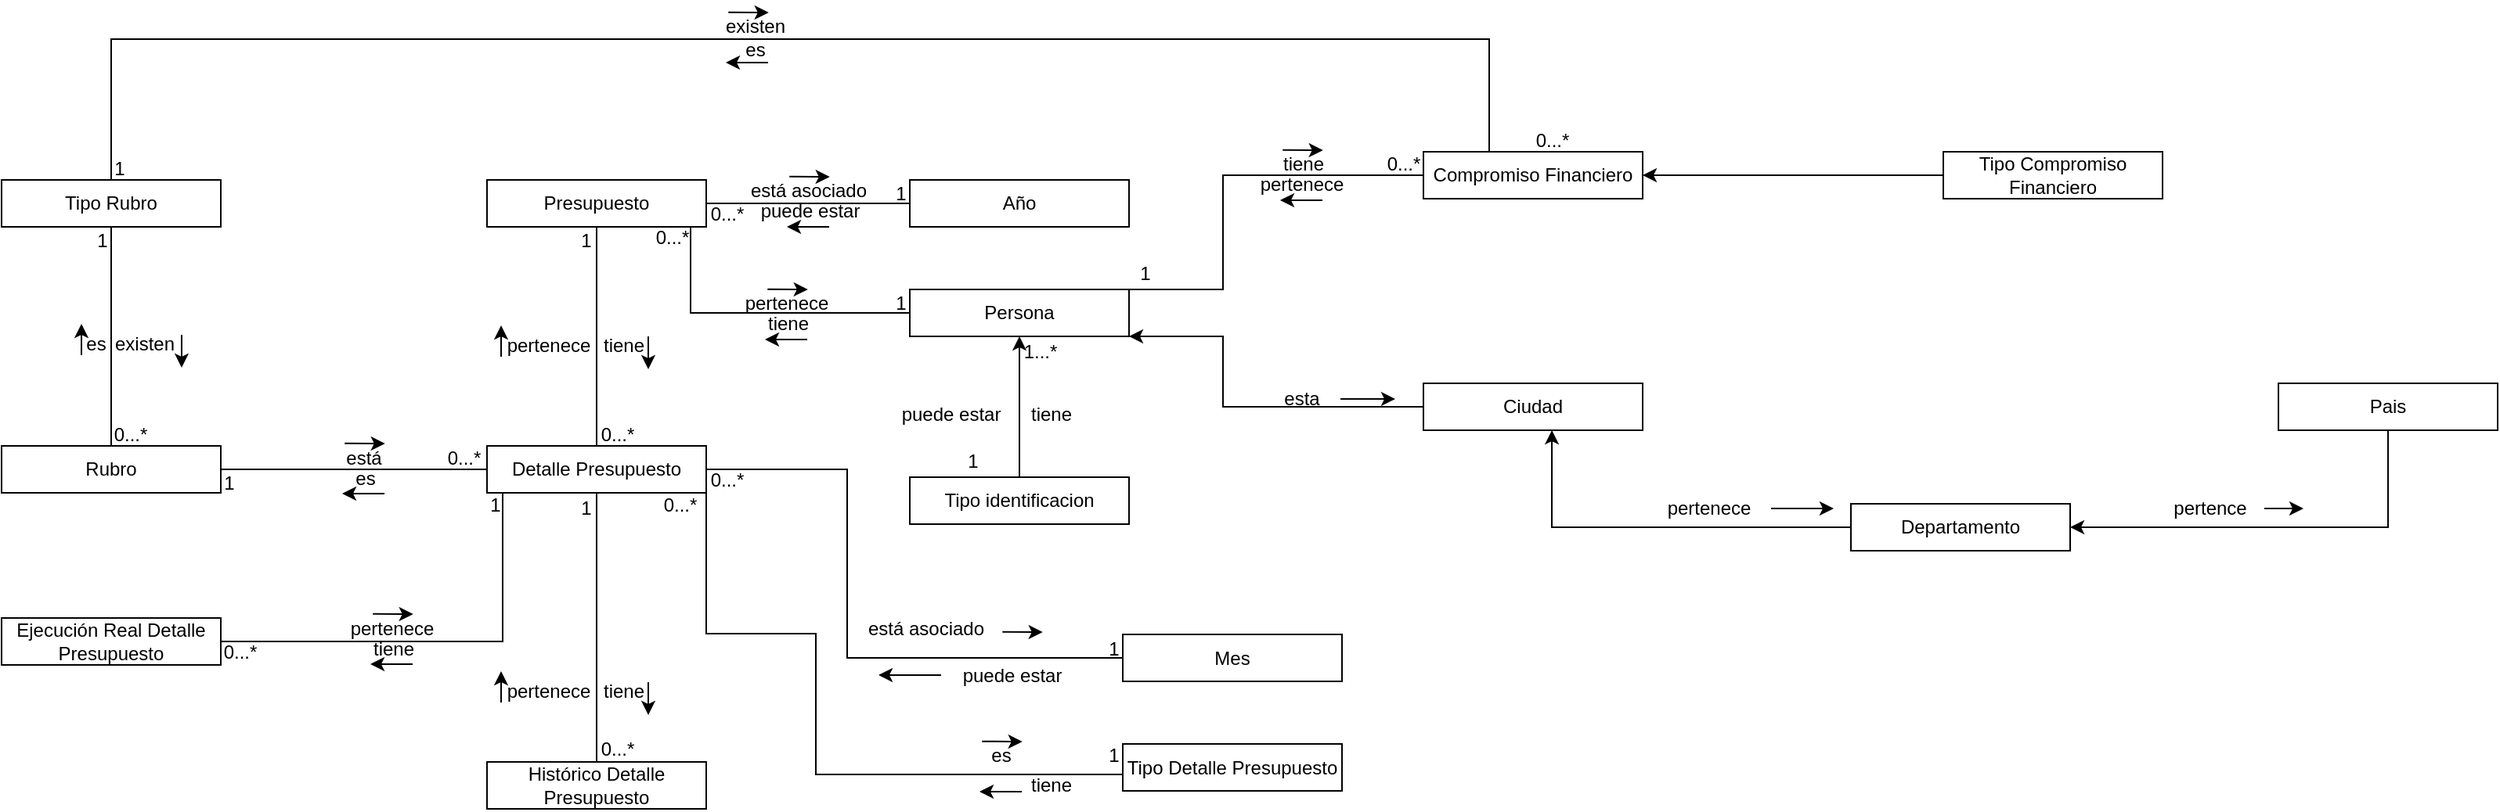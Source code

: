 <mxfile version="20.2.3" type="github">
  <diagram id="MNEVqM8WVslb68oxvZDy" name="Página-1">
    <mxGraphModel dx="827" dy="1621" grid="1" gridSize="10" guides="1" tooltips="1" connect="1" arrows="1" fold="1" page="1" pageScale="1" pageWidth="827" pageHeight="1169" math="0" shadow="0">
      <root>
        <mxCell id="0" />
        <mxCell id="1" parent="0" />
        <mxCell id="2lPSIoi1rSfMS32b6wZL-1" value="Tipo Rubro" style="rounded=0;whiteSpace=wrap;html=1;" parent="1" vertex="1">
          <mxGeometry x="60" y="40" width="140" height="30" as="geometry" />
        </mxCell>
        <mxCell id="2lPSIoi1rSfMS32b6wZL-4" style="edgeStyle=orthogonalEdgeStyle;rounded=0;orthogonalLoop=1;jettySize=auto;html=1;entryX=0.5;entryY=1;entryDx=0;entryDy=0;endArrow=none;endFill=0;" parent="1" source="2lPSIoi1rSfMS32b6wZL-2" target="2lPSIoi1rSfMS32b6wZL-1" edge="1">
          <mxGeometry relative="1" as="geometry" />
        </mxCell>
        <mxCell id="2lPSIoi1rSfMS32b6wZL-14" style="edgeStyle=orthogonalEdgeStyle;rounded=0;orthogonalLoop=1;jettySize=auto;html=1;entryX=0;entryY=0.5;entryDx=0;entryDy=0;endArrow=none;endFill=0;" parent="1" source="2lPSIoi1rSfMS32b6wZL-2" target="2lPSIoi1rSfMS32b6wZL-13" edge="1">
          <mxGeometry relative="1" as="geometry" />
        </mxCell>
        <mxCell id="2lPSIoi1rSfMS32b6wZL-2" value="Rubro" style="rounded=0;whiteSpace=wrap;html=1;" parent="1" vertex="1">
          <mxGeometry x="60" y="210" width="140" height="30" as="geometry" />
        </mxCell>
        <mxCell id="2lPSIoi1rSfMS32b6wZL-5" value="es" style="text;html=1;align=center;verticalAlign=middle;resizable=0;points=[];autosize=1;strokeColor=none;fillColor=none;" parent="1" vertex="1">
          <mxGeometry x="100" y="130" width="40" height="30" as="geometry" />
        </mxCell>
        <mxCell id="2lPSIoi1rSfMS32b6wZL-7" value="" style="endArrow=classic;html=1;rounded=0;" parent="1" edge="1">
          <mxGeometry width="50" height="50" relative="1" as="geometry">
            <mxPoint x="111" y="152" as="sourcePoint" />
            <mxPoint x="111" y="132" as="targetPoint" />
          </mxGeometry>
        </mxCell>
        <mxCell id="2lPSIoi1rSfMS32b6wZL-9" value="existen" style="text;html=1;align=center;verticalAlign=middle;resizable=0;points=[];autosize=1;strokeColor=none;fillColor=none;" parent="1" vertex="1">
          <mxGeometry x="121" y="130" width="60" height="30" as="geometry" />
        </mxCell>
        <mxCell id="2lPSIoi1rSfMS32b6wZL-10" value="" style="endArrow=classic;html=1;rounded=0;" parent="1" edge="1">
          <mxGeometry width="50" height="50" relative="1" as="geometry">
            <mxPoint x="175" y="139" as="sourcePoint" />
            <mxPoint x="175" y="160" as="targetPoint" />
          </mxGeometry>
        </mxCell>
        <mxCell id="2lPSIoi1rSfMS32b6wZL-11" value="1" style="text;html=1;align=center;verticalAlign=middle;resizable=0;points=[];autosize=1;strokeColor=none;fillColor=none;" parent="1" vertex="1">
          <mxGeometry x="109" y="64" width="30" height="30" as="geometry" />
        </mxCell>
        <mxCell id="2lPSIoi1rSfMS32b6wZL-12" value="0...*" style="text;html=1;align=center;verticalAlign=middle;resizable=0;points=[];autosize=1;strokeColor=none;fillColor=none;" parent="1" vertex="1">
          <mxGeometry x="122" y="188" width="40" height="30" as="geometry" />
        </mxCell>
        <mxCell id="2lPSIoi1rSfMS32b6wZL-16" style="edgeStyle=orthogonalEdgeStyle;rounded=0;orthogonalLoop=1;jettySize=auto;html=1;entryX=0.5;entryY=1;entryDx=0;entryDy=0;endArrow=none;endFill=0;" parent="1" source="2lPSIoi1rSfMS32b6wZL-13" target="2lPSIoi1rSfMS32b6wZL-15" edge="1">
          <mxGeometry relative="1" as="geometry" />
        </mxCell>
        <mxCell id="2lPSIoi1rSfMS32b6wZL-23" style="edgeStyle=orthogonalEdgeStyle;rounded=0;orthogonalLoop=1;jettySize=auto;html=1;entryX=0;entryY=0.5;entryDx=0;entryDy=0;endArrow=none;endFill=0;" parent="1" source="2lPSIoi1rSfMS32b6wZL-13" target="2lPSIoi1rSfMS32b6wZL-19" edge="1">
          <mxGeometry relative="1" as="geometry">
            <Array as="points">
              <mxPoint x="600" y="225" />
              <mxPoint x="600" y="346" />
            </Array>
          </mxGeometry>
        </mxCell>
        <mxCell id="2lPSIoi1rSfMS32b6wZL-24" style="edgeStyle=orthogonalEdgeStyle;rounded=0;orthogonalLoop=1;jettySize=auto;html=1;entryX=0;entryY=0.5;entryDx=0;entryDy=0;endArrow=none;endFill=0;" parent="1" source="2lPSIoi1rSfMS32b6wZL-13" target="2lPSIoi1rSfMS32b6wZL-20" edge="1">
          <mxGeometry relative="1" as="geometry">
            <Array as="points">
              <mxPoint x="510" y="330" />
              <mxPoint x="580" y="330" />
              <mxPoint x="580" y="420" />
              <mxPoint x="776" y="420" />
            </Array>
          </mxGeometry>
        </mxCell>
        <mxCell id="2lPSIoi1rSfMS32b6wZL-13" value="Detalle Presupuesto" style="rounded=0;whiteSpace=wrap;html=1;" parent="1" vertex="1">
          <mxGeometry x="370" y="210" width="140" height="30" as="geometry" />
        </mxCell>
        <mxCell id="2lPSIoi1rSfMS32b6wZL-21" style="edgeStyle=orthogonalEdgeStyle;rounded=0;orthogonalLoop=1;jettySize=auto;html=1;entryX=0;entryY=0.5;entryDx=0;entryDy=0;endArrow=none;endFill=0;" parent="1" source="2lPSIoi1rSfMS32b6wZL-15" target="2lPSIoi1rSfMS32b6wZL-17" edge="1">
          <mxGeometry relative="1" as="geometry" />
        </mxCell>
        <mxCell id="2lPSIoi1rSfMS32b6wZL-22" style="edgeStyle=orthogonalEdgeStyle;rounded=0;orthogonalLoop=1;jettySize=auto;html=1;entryX=0;entryY=0.5;entryDx=0;entryDy=0;endArrow=none;endFill=0;" parent="1" source="2lPSIoi1rSfMS32b6wZL-15" target="2lPSIoi1rSfMS32b6wZL-18" edge="1">
          <mxGeometry relative="1" as="geometry">
            <Array as="points">
              <mxPoint x="500" y="125" />
            </Array>
          </mxGeometry>
        </mxCell>
        <mxCell id="2lPSIoi1rSfMS32b6wZL-15" value="Presupuesto" style="rounded=0;whiteSpace=wrap;html=1;" parent="1" vertex="1">
          <mxGeometry x="370" y="40" width="140" height="30" as="geometry" />
        </mxCell>
        <mxCell id="2lPSIoi1rSfMS32b6wZL-17" value="Año" style="rounded=0;whiteSpace=wrap;html=1;" parent="1" vertex="1">
          <mxGeometry x="640" y="40" width="140" height="30" as="geometry" />
        </mxCell>
        <mxCell id="psqMIcBCDNhLzuuul9lC-12" style="edgeStyle=orthogonalEdgeStyle;rounded=0;orthogonalLoop=1;jettySize=auto;html=1;entryX=0;entryY=0.5;entryDx=0;entryDy=0;endArrow=none;endFill=0;startArrow=none;" parent="1" target="psqMIcBCDNhLzuuul9lC-9" edge="1">
          <mxGeometry relative="1" as="geometry">
            <mxPoint x="770" y="110" as="sourcePoint" />
            <Array as="points">
              <mxPoint x="840" y="110" />
              <mxPoint x="840" y="37" />
            </Array>
          </mxGeometry>
        </mxCell>
        <mxCell id="2lPSIoi1rSfMS32b6wZL-18" value="Persona" style="rounded=0;whiteSpace=wrap;html=1;" parent="1" vertex="1">
          <mxGeometry x="640" y="110" width="140" height="30" as="geometry" />
        </mxCell>
        <mxCell id="2lPSIoi1rSfMS32b6wZL-19" value="Mes" style="rounded=0;whiteSpace=wrap;html=1;" parent="1" vertex="1">
          <mxGeometry x="776" y="330.5" width="140" height="30" as="geometry" />
        </mxCell>
        <mxCell id="2lPSIoi1rSfMS32b6wZL-20" value="Tipo Detalle Presupuesto" style="rounded=0;whiteSpace=wrap;html=1;" parent="1" vertex="1">
          <mxGeometry x="776" y="400.5" width="140" height="30" as="geometry" />
        </mxCell>
        <mxCell id="2lPSIoi1rSfMS32b6wZL-26" style="edgeStyle=orthogonalEdgeStyle;rounded=0;orthogonalLoop=1;jettySize=auto;html=1;entryX=0.25;entryY=1;entryDx=0;entryDy=0;endArrow=none;endFill=0;" parent="1" source="2lPSIoi1rSfMS32b6wZL-25" target="2lPSIoi1rSfMS32b6wZL-13" edge="1">
          <mxGeometry relative="1" as="geometry">
            <Array as="points">
              <mxPoint x="380" y="335" />
              <mxPoint x="380" y="240" />
            </Array>
          </mxGeometry>
        </mxCell>
        <mxCell id="2lPSIoi1rSfMS32b6wZL-25" value="Ejecución Real Detalle Presupuesto" style="rounded=0;whiteSpace=wrap;html=1;" parent="1" vertex="1">
          <mxGeometry x="60" y="320" width="140" height="30" as="geometry" />
        </mxCell>
        <mxCell id="2lPSIoi1rSfMS32b6wZL-27" value="pertenece" style="text;html=1;align=center;verticalAlign=middle;resizable=0;points=[];autosize=1;strokeColor=none;fillColor=none;" parent="1" vertex="1">
          <mxGeometry x="369" y="131" width="80" height="30" as="geometry" />
        </mxCell>
        <mxCell id="2lPSIoi1rSfMS32b6wZL-28" value="" style="endArrow=classic;html=1;rounded=0;" parent="1" edge="1">
          <mxGeometry width="50" height="50" relative="1" as="geometry">
            <mxPoint x="379.0" y="153" as="sourcePoint" />
            <mxPoint x="379.0" y="133" as="targetPoint" />
          </mxGeometry>
        </mxCell>
        <mxCell id="2lPSIoi1rSfMS32b6wZL-29" value="tiene" style="text;html=1;align=center;verticalAlign=middle;resizable=0;points=[];autosize=1;strokeColor=none;fillColor=none;" parent="1" vertex="1">
          <mxGeometry x="432" y="131" width="50" height="30" as="geometry" />
        </mxCell>
        <mxCell id="2lPSIoi1rSfMS32b6wZL-30" value="" style="endArrow=classic;html=1;rounded=0;" parent="1" edge="1">
          <mxGeometry width="50" height="50" relative="1" as="geometry">
            <mxPoint x="473" y="140" as="sourcePoint" />
            <mxPoint x="473" y="161" as="targetPoint" />
          </mxGeometry>
        </mxCell>
        <mxCell id="2lPSIoi1rSfMS32b6wZL-31" value="0...*" style="text;html=1;align=center;verticalAlign=middle;resizable=0;points=[];autosize=1;strokeColor=none;fillColor=none;" parent="1" vertex="1">
          <mxGeometry x="433" y="188" width="40" height="30" as="geometry" />
        </mxCell>
        <mxCell id="2lPSIoi1rSfMS32b6wZL-33" value="1" style="text;html=1;align=center;verticalAlign=middle;resizable=0;points=[];autosize=1;strokeColor=none;fillColor=none;" parent="1" vertex="1">
          <mxGeometry x="418" y="64" width="30" height="30" as="geometry" />
        </mxCell>
        <mxCell id="2lPSIoi1rSfMS32b6wZL-34" value="está asociado" style="text;html=1;align=center;verticalAlign=middle;resizable=0;points=[];autosize=1;strokeColor=none;fillColor=none;" parent="1" vertex="1">
          <mxGeometry x="525" y="32" width="100" height="30" as="geometry" />
        </mxCell>
        <mxCell id="2lPSIoi1rSfMS32b6wZL-35" value="puede estar" style="text;html=1;align=center;verticalAlign=middle;resizable=0;points=[];autosize=1;strokeColor=none;fillColor=none;" parent="1" vertex="1">
          <mxGeometry x="531" y="45" width="90" height="30" as="geometry" />
        </mxCell>
        <mxCell id="2lPSIoi1rSfMS32b6wZL-36" value="1" style="text;html=1;align=center;verticalAlign=middle;resizable=0;points=[];autosize=1;strokeColor=none;fillColor=none;" parent="1" vertex="1">
          <mxGeometry x="619" y="34" width="30" height="30" as="geometry" />
        </mxCell>
        <mxCell id="2lPSIoi1rSfMS32b6wZL-37" value="0...*" style="text;html=1;align=center;verticalAlign=middle;resizable=0;points=[];autosize=1;strokeColor=none;fillColor=none;" parent="1" vertex="1">
          <mxGeometry x="503" y="47" width="40" height="30" as="geometry" />
        </mxCell>
        <mxCell id="2lPSIoi1rSfMS32b6wZL-39" value="" style="endArrow=classic;html=1;rounded=0;" parent="1" edge="1">
          <mxGeometry width="50" height="50" relative="1" as="geometry">
            <mxPoint x="588.5" y="70" as="sourcePoint" />
            <mxPoint x="561.5" y="70" as="targetPoint" />
          </mxGeometry>
        </mxCell>
        <mxCell id="2lPSIoi1rSfMS32b6wZL-41" value="" style="endArrow=classic;html=1;rounded=0;" parent="1" edge="1">
          <mxGeometry width="50" height="50" relative="1" as="geometry">
            <mxPoint x="563.13" y="37.87" as="sourcePoint" />
            <mxPoint x="588.88" y="38" as="targetPoint" />
          </mxGeometry>
        </mxCell>
        <mxCell id="2lPSIoi1rSfMS32b6wZL-51" value="pertenece" style="text;html=1;align=center;verticalAlign=middle;resizable=0;points=[];autosize=1;strokeColor=none;fillColor=none;" parent="1" vertex="1">
          <mxGeometry x="521" y="104" width="80" height="30" as="geometry" />
        </mxCell>
        <mxCell id="2lPSIoi1rSfMS32b6wZL-52" value="tiene" style="text;html=1;align=center;verticalAlign=middle;resizable=0;points=[];autosize=1;strokeColor=none;fillColor=none;" parent="1" vertex="1">
          <mxGeometry x="537" y="117" width="50" height="30" as="geometry" />
        </mxCell>
        <mxCell id="2lPSIoi1rSfMS32b6wZL-53" value="" style="endArrow=classic;html=1;rounded=0;" parent="1" edge="1">
          <mxGeometry width="50" height="50" relative="1" as="geometry">
            <mxPoint x="574.5" y="142" as="sourcePoint" />
            <mxPoint x="547.5" y="142" as="targetPoint" />
          </mxGeometry>
        </mxCell>
        <mxCell id="2lPSIoi1rSfMS32b6wZL-54" value="" style="endArrow=classic;html=1;rounded=0;" parent="1" edge="1">
          <mxGeometry width="50" height="50" relative="1" as="geometry">
            <mxPoint x="549.13" y="109.87" as="sourcePoint" />
            <mxPoint x="574.88" y="110" as="targetPoint" />
          </mxGeometry>
        </mxCell>
        <mxCell id="2lPSIoi1rSfMS32b6wZL-55" value="1" style="text;html=1;align=center;verticalAlign=middle;resizable=0;points=[];autosize=1;strokeColor=none;fillColor=none;" parent="1" vertex="1">
          <mxGeometry x="619" y="104" width="30" height="30" as="geometry" />
        </mxCell>
        <mxCell id="2lPSIoi1rSfMS32b6wZL-56" value="0...*" style="text;html=1;align=center;verticalAlign=middle;resizable=0;points=[];autosize=1;strokeColor=none;fillColor=none;" parent="1" vertex="1">
          <mxGeometry x="468" y="62" width="40" height="30" as="geometry" />
        </mxCell>
        <mxCell id="2lPSIoi1rSfMS32b6wZL-61" value="está asociado" style="text;html=1;align=center;verticalAlign=middle;resizable=0;points=[];autosize=1;strokeColor=none;fillColor=none;" parent="1" vertex="1">
          <mxGeometry x="600" y="311.5" width="100" height="30" as="geometry" />
        </mxCell>
        <mxCell id="wEkHFJbUf485L3iCD3ys-9" style="edgeStyle=orthogonalEdgeStyle;rounded=0;orthogonalLoop=1;jettySize=auto;html=1;" edge="1" parent="1" source="2lPSIoi1rSfMS32b6wZL-62">
          <mxGeometry relative="1" as="geometry">
            <mxPoint x="620" y="356.5" as="targetPoint" />
          </mxGeometry>
        </mxCell>
        <mxCell id="2lPSIoi1rSfMS32b6wZL-62" value="puede estar" style="text;html=1;align=center;verticalAlign=middle;resizable=0;points=[];autosize=1;strokeColor=none;fillColor=none;" parent="1" vertex="1">
          <mxGeometry x="660" y="341.5" width="90" height="30" as="geometry" />
        </mxCell>
        <mxCell id="2lPSIoi1rSfMS32b6wZL-64" value="" style="endArrow=classic;html=1;rounded=0;" parent="1" edge="1">
          <mxGeometry width="50" height="50" relative="1" as="geometry">
            <mxPoint x="699.13" y="328.87" as="sourcePoint" />
            <mxPoint x="724.88" y="329" as="targetPoint" />
          </mxGeometry>
        </mxCell>
        <mxCell id="2lPSIoi1rSfMS32b6wZL-65" value="1" style="text;html=1;align=center;verticalAlign=middle;resizable=0;points=[];autosize=1;strokeColor=none;fillColor=none;" parent="1" vertex="1">
          <mxGeometry x="755" y="324.5" width="30" height="30" as="geometry" />
        </mxCell>
        <mxCell id="2lPSIoi1rSfMS32b6wZL-66" value="0...*" style="text;html=1;align=center;verticalAlign=middle;resizable=0;points=[];autosize=1;strokeColor=none;fillColor=none;" parent="1" vertex="1">
          <mxGeometry x="503" y="217" width="40" height="30" as="geometry" />
        </mxCell>
        <mxCell id="2lPSIoi1rSfMS32b6wZL-70" value="es" style="text;html=1;align=center;verticalAlign=middle;resizable=0;points=[];autosize=1;strokeColor=none;fillColor=none;" parent="1" vertex="1">
          <mxGeometry x="678" y="393" width="40" height="30" as="geometry" />
        </mxCell>
        <mxCell id="2lPSIoi1rSfMS32b6wZL-71" value="tiene" style="text;html=1;align=center;verticalAlign=middle;resizable=0;points=[];autosize=1;strokeColor=none;fillColor=none;" parent="1" vertex="1">
          <mxGeometry x="705" y="412" width="50" height="30" as="geometry" />
        </mxCell>
        <mxCell id="2lPSIoi1rSfMS32b6wZL-72" value="" style="endArrow=classic;html=1;rounded=0;" parent="1" edge="1">
          <mxGeometry width="50" height="50" relative="1" as="geometry">
            <mxPoint x="711.5" y="431" as="sourcePoint" />
            <mxPoint x="684.5" y="431" as="targetPoint" />
          </mxGeometry>
        </mxCell>
        <mxCell id="2lPSIoi1rSfMS32b6wZL-73" value="" style="endArrow=classic;html=1;rounded=0;" parent="1" edge="1">
          <mxGeometry width="50" height="50" relative="1" as="geometry">
            <mxPoint x="686.13" y="398.87" as="sourcePoint" />
            <mxPoint x="711.88" y="399" as="targetPoint" />
          </mxGeometry>
        </mxCell>
        <mxCell id="2lPSIoi1rSfMS32b6wZL-74" value="1" style="text;html=1;align=center;verticalAlign=middle;resizable=0;points=[];autosize=1;strokeColor=none;fillColor=none;" parent="1" vertex="1">
          <mxGeometry x="755" y="393" width="30" height="30" as="geometry" />
        </mxCell>
        <mxCell id="2lPSIoi1rSfMS32b6wZL-75" value="0...*" style="text;html=1;align=center;verticalAlign=middle;resizable=0;points=[];autosize=1;strokeColor=none;fillColor=none;" parent="1" vertex="1">
          <mxGeometry x="473" y="232.5" width="40" height="30" as="geometry" />
        </mxCell>
        <mxCell id="2lPSIoi1rSfMS32b6wZL-76" value="pertenece" style="text;html=1;align=center;verticalAlign=middle;resizable=0;points=[];autosize=1;strokeColor=none;fillColor=none;" parent="1" vertex="1">
          <mxGeometry x="269" y="311.5" width="80" height="30" as="geometry" />
        </mxCell>
        <mxCell id="2lPSIoi1rSfMS32b6wZL-77" value="tiene" style="text;html=1;align=center;verticalAlign=middle;resizable=0;points=[];autosize=1;strokeColor=none;fillColor=none;" parent="1" vertex="1">
          <mxGeometry x="285" y="324.5" width="50" height="30" as="geometry" />
        </mxCell>
        <mxCell id="2lPSIoi1rSfMS32b6wZL-78" value="" style="endArrow=classic;html=1;rounded=0;" parent="1" edge="1">
          <mxGeometry width="50" height="50" relative="1" as="geometry">
            <mxPoint x="322.5" y="349.5" as="sourcePoint" />
            <mxPoint x="295.5" y="349.5" as="targetPoint" />
          </mxGeometry>
        </mxCell>
        <mxCell id="2lPSIoi1rSfMS32b6wZL-79" value="" style="endArrow=classic;html=1;rounded=0;" parent="1" edge="1">
          <mxGeometry width="50" height="50" relative="1" as="geometry">
            <mxPoint x="297.13" y="317.37" as="sourcePoint" />
            <mxPoint x="322.88" y="317.5" as="targetPoint" />
          </mxGeometry>
        </mxCell>
        <mxCell id="2lPSIoi1rSfMS32b6wZL-80" value="0...*" style="text;html=1;align=center;verticalAlign=middle;resizable=0;points=[];autosize=1;strokeColor=none;fillColor=none;" parent="1" vertex="1">
          <mxGeometry x="192" y="326.5" width="40" height="30" as="geometry" />
        </mxCell>
        <mxCell id="2lPSIoi1rSfMS32b6wZL-81" value="1" style="text;html=1;align=center;verticalAlign=middle;resizable=0;points=[];autosize=1;strokeColor=none;fillColor=none;" parent="1" vertex="1">
          <mxGeometry x="360" y="232.5" width="30" height="30" as="geometry" />
        </mxCell>
        <mxCell id="2lPSIoi1rSfMS32b6wZL-82" value="está" style="text;html=1;align=center;verticalAlign=middle;resizable=0;points=[];autosize=1;strokeColor=none;fillColor=none;" parent="1" vertex="1">
          <mxGeometry x="266" y="202.5" width="50" height="30" as="geometry" />
        </mxCell>
        <mxCell id="2lPSIoi1rSfMS32b6wZL-83" value="es" style="text;html=1;align=center;verticalAlign=middle;resizable=0;points=[];autosize=1;strokeColor=none;fillColor=none;" parent="1" vertex="1">
          <mxGeometry x="272" y="215.5" width="40" height="30" as="geometry" />
        </mxCell>
        <mxCell id="2lPSIoi1rSfMS32b6wZL-84" value="" style="endArrow=classic;html=1;rounded=0;" parent="1" edge="1">
          <mxGeometry width="50" height="50" relative="1" as="geometry">
            <mxPoint x="304.5" y="240.5" as="sourcePoint" />
            <mxPoint x="277.5" y="240.5" as="targetPoint" />
          </mxGeometry>
        </mxCell>
        <mxCell id="2lPSIoi1rSfMS32b6wZL-85" value="" style="endArrow=classic;html=1;rounded=0;" parent="1" edge="1">
          <mxGeometry width="50" height="50" relative="1" as="geometry">
            <mxPoint x="279.13" y="208.37" as="sourcePoint" />
            <mxPoint x="304.88" y="208.5" as="targetPoint" />
          </mxGeometry>
        </mxCell>
        <mxCell id="2lPSIoi1rSfMS32b6wZL-86" value="0...*" style="text;html=1;align=center;verticalAlign=middle;resizable=0;points=[];autosize=1;strokeColor=none;fillColor=none;" parent="1" vertex="1">
          <mxGeometry x="335" y="202.5" width="40" height="30" as="geometry" />
        </mxCell>
        <mxCell id="2lPSIoi1rSfMS32b6wZL-87" value="1" style="text;html=1;align=center;verticalAlign=middle;resizable=0;points=[];autosize=1;strokeColor=none;fillColor=none;" parent="1" vertex="1">
          <mxGeometry x="190" y="219" width="30" height="30" as="geometry" />
        </mxCell>
        <mxCell id="psqMIcBCDNhLzuuul9lC-2" style="edgeStyle=orthogonalEdgeStyle;rounded=0;orthogonalLoop=1;jettySize=auto;html=1;endArrow=none;endFill=0;" parent="1" source="psqMIcBCDNhLzuuul9lC-1" target="2lPSIoi1rSfMS32b6wZL-13" edge="1">
          <mxGeometry relative="1" as="geometry" />
        </mxCell>
        <mxCell id="psqMIcBCDNhLzuuul9lC-1" value="Histórico Detalle Presupuesto" style="rounded=0;whiteSpace=wrap;html=1;" parent="1" vertex="1">
          <mxGeometry x="370" y="412" width="140" height="30" as="geometry" />
        </mxCell>
        <mxCell id="psqMIcBCDNhLzuuul9lC-3" value="pertenece" style="text;html=1;align=center;verticalAlign=middle;resizable=0;points=[];autosize=1;strokeColor=none;fillColor=none;" parent="1" vertex="1">
          <mxGeometry x="369" y="352" width="80" height="30" as="geometry" />
        </mxCell>
        <mxCell id="psqMIcBCDNhLzuuul9lC-4" value="" style="endArrow=classic;html=1;rounded=0;" parent="1" edge="1">
          <mxGeometry width="50" height="50" relative="1" as="geometry">
            <mxPoint x="379" y="374" as="sourcePoint" />
            <mxPoint x="379" y="354" as="targetPoint" />
          </mxGeometry>
        </mxCell>
        <mxCell id="psqMIcBCDNhLzuuul9lC-5" value="tiene" style="text;html=1;align=center;verticalAlign=middle;resizable=0;points=[];autosize=1;strokeColor=none;fillColor=none;" parent="1" vertex="1">
          <mxGeometry x="432" y="352" width="50" height="30" as="geometry" />
        </mxCell>
        <mxCell id="psqMIcBCDNhLzuuul9lC-6" value="" style="endArrow=classic;html=1;rounded=0;" parent="1" edge="1">
          <mxGeometry width="50" height="50" relative="1" as="geometry">
            <mxPoint x="473" y="361" as="sourcePoint" />
            <mxPoint x="473" y="382" as="targetPoint" />
          </mxGeometry>
        </mxCell>
        <mxCell id="psqMIcBCDNhLzuuul9lC-7" value="1" style="text;html=1;align=center;verticalAlign=middle;resizable=0;points=[];autosize=1;strokeColor=none;fillColor=none;" parent="1" vertex="1">
          <mxGeometry x="418" y="235" width="30" height="30" as="geometry" />
        </mxCell>
        <mxCell id="psqMIcBCDNhLzuuul9lC-8" value="0...*" style="text;html=1;align=center;verticalAlign=middle;resizable=0;points=[];autosize=1;strokeColor=none;fillColor=none;" parent="1" vertex="1">
          <mxGeometry x="433" y="389" width="40" height="30" as="geometry" />
        </mxCell>
        <mxCell id="psqMIcBCDNhLzuuul9lC-11" style="edgeStyle=orthogonalEdgeStyle;rounded=0;orthogonalLoop=1;jettySize=auto;html=1;entryX=0.5;entryY=0;entryDx=0;entryDy=0;endArrow=none;endFill=0;" parent="1" source="psqMIcBCDNhLzuuul9lC-9" target="2lPSIoi1rSfMS32b6wZL-1" edge="1">
          <mxGeometry relative="1" as="geometry">
            <Array as="points">
              <mxPoint x="1010" y="-50" />
              <mxPoint x="130" y="-50" />
            </Array>
          </mxGeometry>
        </mxCell>
        <mxCell id="psqMIcBCDNhLzuuul9lC-9" value="Compromiso Financiero" style="rounded=0;whiteSpace=wrap;html=1;" parent="1" vertex="1">
          <mxGeometry x="968" y="22" width="140" height="30" as="geometry" />
        </mxCell>
        <mxCell id="psqMIcBCDNhLzuuul9lC-16" value="pertenece" style="text;html=1;align=center;verticalAlign=middle;resizable=0;points=[];autosize=1;strokeColor=none;fillColor=none;" parent="1" vertex="1">
          <mxGeometry x="850" y="28" width="80" height="30" as="geometry" />
        </mxCell>
        <mxCell id="psqMIcBCDNhLzuuul9lC-17" value="tiene" style="text;html=1;align=center;verticalAlign=middle;resizable=0;points=[];autosize=1;strokeColor=none;fillColor=none;" parent="1" vertex="1">
          <mxGeometry x="866" y="15" width="50" height="30" as="geometry" />
        </mxCell>
        <mxCell id="psqMIcBCDNhLzuuul9lC-18" value="" style="endArrow=classic;html=1;rounded=0;" parent="1" edge="1">
          <mxGeometry width="50" height="50" relative="1" as="geometry">
            <mxPoint x="903.5" y="53" as="sourcePoint" />
            <mxPoint x="876.5" y="53" as="targetPoint" />
          </mxGeometry>
        </mxCell>
        <mxCell id="psqMIcBCDNhLzuuul9lC-19" value="" style="endArrow=classic;html=1;rounded=0;" parent="1" edge="1">
          <mxGeometry width="50" height="50" relative="1" as="geometry">
            <mxPoint x="878.13" y="20.87" as="sourcePoint" />
            <mxPoint x="903.88" y="21" as="targetPoint" />
          </mxGeometry>
        </mxCell>
        <mxCell id="psqMIcBCDNhLzuuul9lC-21" value="0...*" style="text;html=1;align=center;verticalAlign=middle;resizable=0;points=[];autosize=1;strokeColor=none;fillColor=none;" parent="1" vertex="1">
          <mxGeometry x="935" y="15" width="40" height="30" as="geometry" />
        </mxCell>
        <mxCell id="psqMIcBCDNhLzuuul9lC-22" value="es" style="text;html=1;align=center;verticalAlign=middle;resizable=0;points=[];autosize=1;strokeColor=none;fillColor=none;" parent="1" vertex="1">
          <mxGeometry x="521" y="-58" width="40" height="30" as="geometry" />
        </mxCell>
        <mxCell id="psqMIcBCDNhLzuuul9lC-23" value="existen" style="text;html=1;align=center;verticalAlign=middle;resizable=0;points=[];autosize=1;strokeColor=none;fillColor=none;" parent="1" vertex="1">
          <mxGeometry x="511" y="-73" width="60" height="30" as="geometry" />
        </mxCell>
        <mxCell id="psqMIcBCDNhLzuuul9lC-33" value="" style="endArrow=classic;html=1;rounded=0;" parent="1" edge="1">
          <mxGeometry width="50" height="50" relative="1" as="geometry">
            <mxPoint x="549.5" y="-35" as="sourcePoint" />
            <mxPoint x="522.5" y="-35" as="targetPoint" />
          </mxGeometry>
        </mxCell>
        <mxCell id="psqMIcBCDNhLzuuul9lC-34" value="" style="endArrow=classic;html=1;rounded=0;" parent="1" edge="1">
          <mxGeometry width="50" height="50" relative="1" as="geometry">
            <mxPoint x="524.13" y="-67.13" as="sourcePoint" />
            <mxPoint x="549.88" y="-67" as="targetPoint" />
          </mxGeometry>
        </mxCell>
        <mxCell id="psqMIcBCDNhLzuuul9lC-35" value="0...*" style="text;html=1;align=center;verticalAlign=middle;resizable=0;points=[];autosize=1;strokeColor=none;fillColor=none;" parent="1" vertex="1">
          <mxGeometry x="1030" width="40" height="30" as="geometry" />
        </mxCell>
        <mxCell id="psqMIcBCDNhLzuuul9lC-36" value="1" style="text;html=1;align=center;verticalAlign=middle;resizable=0;points=[];autosize=1;strokeColor=none;fillColor=none;" parent="1" vertex="1">
          <mxGeometry x="120" y="18" width="30" height="30" as="geometry" />
        </mxCell>
        <mxCell id="wEkHFJbUf485L3iCD3ys-7" style="edgeStyle=orthogonalEdgeStyle;rounded=0;orthogonalLoop=1;jettySize=auto;html=1;entryX=1;entryY=1;entryDx=0;entryDy=0;" edge="1" parent="1" source="wEkHFJbUf485L3iCD3ys-2" target="2lPSIoi1rSfMS32b6wZL-18">
          <mxGeometry relative="1" as="geometry">
            <Array as="points">
              <mxPoint x="840" y="185" />
              <mxPoint x="840" y="140" />
            </Array>
          </mxGeometry>
        </mxCell>
        <mxCell id="wEkHFJbUf485L3iCD3ys-2" value="Ciudad" style="rounded=0;whiteSpace=wrap;html=1;" vertex="1" parent="1">
          <mxGeometry x="968" y="170" width="140" height="30" as="geometry" />
        </mxCell>
        <mxCell id="wEkHFJbUf485L3iCD3ys-19" style="edgeStyle=orthogonalEdgeStyle;rounded=0;orthogonalLoop=1;jettySize=auto;html=1;entryX=0.586;entryY=1;entryDx=0;entryDy=0;entryPerimeter=0;" edge="1" parent="1" source="wEkHFJbUf485L3iCD3ys-3" target="wEkHFJbUf485L3iCD3ys-2">
          <mxGeometry relative="1" as="geometry" />
        </mxCell>
        <mxCell id="wEkHFJbUf485L3iCD3ys-3" value="Departamento" style="rounded=0;whiteSpace=wrap;html=1;" vertex="1" parent="1">
          <mxGeometry x="1241" y="247" width="140" height="30" as="geometry" />
        </mxCell>
        <mxCell id="wEkHFJbUf485L3iCD3ys-20" style="edgeStyle=orthogonalEdgeStyle;rounded=0;orthogonalLoop=1;jettySize=auto;html=1;" edge="1" parent="1" source="wEkHFJbUf485L3iCD3ys-4" target="wEkHFJbUf485L3iCD3ys-3">
          <mxGeometry relative="1" as="geometry">
            <Array as="points">
              <mxPoint x="1584" y="262" />
            </Array>
          </mxGeometry>
        </mxCell>
        <mxCell id="wEkHFJbUf485L3iCD3ys-4" value="Pais" style="rounded=0;whiteSpace=wrap;html=1;" vertex="1" parent="1">
          <mxGeometry x="1514" y="170" width="140" height="30" as="geometry" />
        </mxCell>
        <mxCell id="wEkHFJbUf485L3iCD3ys-6" style="edgeStyle=orthogonalEdgeStyle;rounded=0;orthogonalLoop=1;jettySize=auto;html=1;entryX=1;entryY=0.5;entryDx=0;entryDy=0;" edge="1" parent="1" source="wEkHFJbUf485L3iCD3ys-5" target="psqMIcBCDNhLzuuul9lC-9">
          <mxGeometry relative="1" as="geometry" />
        </mxCell>
        <mxCell id="wEkHFJbUf485L3iCD3ys-5" value="Tipo Compromiso Financiero&lt;br&gt;" style="rounded=0;whiteSpace=wrap;html=1;" vertex="1" parent="1">
          <mxGeometry x="1300" y="22" width="140" height="30" as="geometry" />
        </mxCell>
        <mxCell id="wEkHFJbUf485L3iCD3ys-8" value="1" style="text;html=1;align=center;verticalAlign=middle;resizable=0;points=[];autosize=1;strokeColor=none;fillColor=none;" vertex="1" parent="1">
          <mxGeometry x="775" y="85" width="30" height="30" as="geometry" />
        </mxCell>
        <mxCell id="wEkHFJbUf485L3iCD3ys-11" style="edgeStyle=orthogonalEdgeStyle;rounded=0;orthogonalLoop=1;jettySize=auto;html=1;entryX=0.5;entryY=1;entryDx=0;entryDy=0;" edge="1" parent="1" source="wEkHFJbUf485L3iCD3ys-10" target="2lPSIoi1rSfMS32b6wZL-18">
          <mxGeometry relative="1" as="geometry" />
        </mxCell>
        <mxCell id="wEkHFJbUf485L3iCD3ys-10" value="Tipo identificacion" style="rounded=0;whiteSpace=wrap;html=1;" vertex="1" parent="1">
          <mxGeometry x="640" y="230" width="140" height="30" as="geometry" />
        </mxCell>
        <mxCell id="wEkHFJbUf485L3iCD3ys-13" value="1...*" style="text;html=1;align=center;verticalAlign=middle;resizable=0;points=[];autosize=1;strokeColor=none;fillColor=none;" vertex="1" parent="1">
          <mxGeometry x="703" y="135" width="40" height="30" as="geometry" />
        </mxCell>
        <mxCell id="wEkHFJbUf485L3iCD3ys-16" value="1" style="text;html=1;align=center;verticalAlign=middle;resizable=0;points=[];autosize=1;strokeColor=none;fillColor=none;" vertex="1" parent="1">
          <mxGeometry x="665" y="205" width="30" height="30" as="geometry" />
        </mxCell>
        <mxCell id="wEkHFJbUf485L3iCD3ys-17" value="tiene" style="text;html=1;align=center;verticalAlign=middle;resizable=0;points=[];autosize=1;strokeColor=none;fillColor=none;" vertex="1" parent="1">
          <mxGeometry x="705" y="175" width="50" height="30" as="geometry" />
        </mxCell>
        <mxCell id="wEkHFJbUf485L3iCD3ys-18" value="puede estar" style="text;html=1;align=center;verticalAlign=middle;resizable=0;points=[];autosize=1;strokeColor=none;fillColor=none;" vertex="1" parent="1">
          <mxGeometry x="621" y="175" width="90" height="30" as="geometry" />
        </mxCell>
        <mxCell id="wEkHFJbUf485L3iCD3ys-24" style="edgeStyle=orthogonalEdgeStyle;rounded=0;orthogonalLoop=1;jettySize=auto;html=1;" edge="1" parent="1" source="wEkHFJbUf485L3iCD3ys-21">
          <mxGeometry relative="1" as="geometry">
            <mxPoint x="1230" y="250" as="targetPoint" />
          </mxGeometry>
        </mxCell>
        <mxCell id="wEkHFJbUf485L3iCD3ys-21" value="pertenece" style="text;html=1;align=center;verticalAlign=middle;resizable=0;points=[];autosize=1;strokeColor=none;fillColor=none;" vertex="1" parent="1">
          <mxGeometry x="1110" y="235" width="80" height="30" as="geometry" />
        </mxCell>
        <mxCell id="wEkHFJbUf485L3iCD3ys-23" style="edgeStyle=orthogonalEdgeStyle;rounded=0;orthogonalLoop=1;jettySize=auto;html=1;" edge="1" parent="1" source="wEkHFJbUf485L3iCD3ys-22">
          <mxGeometry relative="1" as="geometry">
            <mxPoint x="1530" y="250" as="targetPoint" />
          </mxGeometry>
        </mxCell>
        <mxCell id="wEkHFJbUf485L3iCD3ys-22" value="pertence" style="text;html=1;align=center;verticalAlign=middle;resizable=0;points=[];autosize=1;strokeColor=none;fillColor=none;" vertex="1" parent="1">
          <mxGeometry x="1435" y="235" width="70" height="30" as="geometry" />
        </mxCell>
        <mxCell id="wEkHFJbUf485L3iCD3ys-26" style="edgeStyle=orthogonalEdgeStyle;rounded=0;orthogonalLoop=1;jettySize=auto;html=1;" edge="1" parent="1" source="wEkHFJbUf485L3iCD3ys-25">
          <mxGeometry relative="1" as="geometry">
            <mxPoint x="950" y="180" as="targetPoint" />
          </mxGeometry>
        </mxCell>
        <mxCell id="wEkHFJbUf485L3iCD3ys-25" value="esta" style="text;html=1;align=center;verticalAlign=middle;resizable=0;points=[];autosize=1;strokeColor=none;fillColor=none;" vertex="1" parent="1">
          <mxGeometry x="865" y="165" width="50" height="30" as="geometry" />
        </mxCell>
      </root>
    </mxGraphModel>
  </diagram>
</mxfile>
